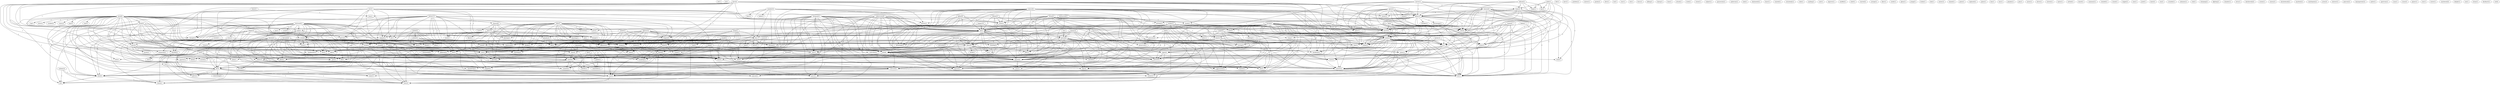 digraph G {
  att [ label="att(1)" ];
  cb [ label="cb(1)" ];
  home [ label="home(2)" ];
  lose [ label="lose(1)" ];
  finished [ label="finished(1)" ];
  face [ label="face(2)" ];
  shot [ label="shot(4)" ];
  felt [ label="felt(1)" ];
  kerr [ label="kerr(2)" ];
  problem [ label="problem(1)" ];
  puck [ label="puck(9)" ];
  found [ label="found(3)" ];
  pass [ label="pass(4)" ];
  stick [ label="stick(6)" ];
  left [ label="left(1)" ];
  top [ label="top(1)" ];
  drive [ label="drive(1)" ];
  circle [ label="circle(5)" ];
  trickled [ label="trickled(1)" ];
  point [ label="point(3)" ];
  starts [ label="starts(1)" ];
  lean [ label="lean(1)" ];
  face [ label="face(1)" ];
  gloved [ label="gloved(1)" ];
  backhander [ label="backhander(1)" ];
  one [ label="one(1)" ];
  slot [ label="slot(3)" ];
  way [ label="way(1)" ];
  side [ label="side(3)" ];
  think [ label="think(1)" ];
  turned [ label="turned(1)" ];
  offensive [ label="offensive(1)" ];
  thought [ label="thought(2)" ];
  quarter [ label="quarter(1)" ];
  lead [ label="lead(5)" ];
  hit [ label="hit(2)" ];
  sent [ label="sent(1)" ];
  net [ label="net(5)" ];
  push [ label="push(1)" ];
  head [ label="head(2)" ];
  hit [ label="hit(3)" ];
  air [ label="air(1)" ];
  lifted [ label="lifted(1)" ];
  luck [ label="luck(1)" ];
  popped [ label="popped(1)" ];
  blasted [ label="blasted(1)" ];
  left [ label="left(1)" ];
  mister [ label="mister(1)" ];
  power [ label="power(11)" ];
  chance [ label="chance(8)" ];
  slash [ label="slash(1)" ];
  tripped [ label="tripped(2)" ];
  goal [ label="goal(8)" ];
  change [ label="change(1)" ];
  hooked [ label="hooked(1)" ];
  zone [ label="zone(3)" ];
  kill [ label="kill(1)" ];
  kill [ label="kill(3)" ];
  poulin [ label="poulin(2)" ];
  dive [ label="dive(1)" ];
  number [ label="number(3)" ];
  blow [ label="blow(1)" ];
  holds [ label="holds(1)" ];
  period [ label="period(8)" ];
  points [ label="points(2)" ];
  watched [ label="watched(1)" ];
  th [ label="th(1)" ];
  kicked [ label="kicked(2)" ];
  picked [ label="picked(2)" ];
  timed [ label="timed(1)" ];
  corner [ label="corner(1)" ];
  passed [ label="passed(1)" ];
  tie [ label="tie(3)" ];
  star [ label="star(1)" ];
  play [ label="play(14)" ];
  score [ label="score(1)" ];
  rsh [ label="rsh(1)" ];
  shift [ label="shift(1)" ];
  finish [ label="finish(1)" ];
  created [ label="created(1)" ];
  pelle [ label="pelle(1)" ];
  team [ label="team(5)" ];
  day [ label="day(2)" ];
  thigh [ label="thigh(1)" ];
  club [ label="club(4)" ];
  record [ label="record(5)" ];
  rookie [ label="rookie(2)" ];
  didn [ label="didn(1)" ];
  anything [ label="anything(2)" ];
  crowd [ label="crowd(2)" ];
  connected [ label="connected(1)" ];
  checked [ label="checked(1)" ];
  tried [ label="tried(4)" ];
  backhand [ label="backhand(1)" ];
  focus [ label="focus(1)" ];
  killing [ label="killing(1)" ];
  lineup [ label="lineup(1)" ];
  tone [ label="tone(1)" ];
  mouth [ label="mouth(1)" ];
  controlled [ label="controlled(1)" ];
  made [ label="made(6)" ];
  attack [ label="attack(1)" ];
  body [ label="body(1)" ];
  defense [ label="defense(5)" ];
  swept [ label="swept(1)" ];
  game [ label="game(9)" ];
  prevailed [ label="prevailed(1)" ];
  use [ label="use(1)" ];
  rebound [ label="rebound(4)" ];
  played [ label="played(4)" ];
  kept [ label="kept(4)" ];
  work [ label="work(1)" ];
  sweat [ label="sweat(1)" ];
  eastwood [ label="eastwood(2)" ];
  cross [ label="cross(1)" ];
  ran [ label="ran(1)" ];
  give [ label="give(2)" ];
  couple [ label="couple(1)" ];
  took [ label="took(3)" ];
  set [ label="set(3)" ];
  dislike [ label="dislike(1)" ];
  standing [ label="standing(1)" ];
  expressed [ label="expressed(1)" ];
  shoved [ label="shoved(1)" ];
  check [ label="check(1)" ];
  al [ label="al(1)" ];
  subject [ label="subject(1)" ];
  possession [ label="possession(1)" ];
  stoned [ label="stoned(2)" ];
  fell [ label="fell(1)" ];
  spun [ label="spun(1)" ];
  contact [ label="contact(2)" ];
  deflected [ label="deflected(1)" ];
  goalie [ label="goalie(2)" ];
  stopped [ label="stopped(1)" ];
  anderson [ label="anderson(1)" ];
  moves [ label="moves(1)" ];
  season [ label="season(4)" ];
  total [ label="total(1)" ];
  time [ label="time(3)" ];
  scoring [ label="scoring(2)" ];
  night [ label="night(6)" ];
  flew [ label="flew(1)" ];
  wing [ label="wing(1)" ];
  brawl [ label="brawl(1)" ];
  start [ label="start(1)" ];
  look [ label="look(1)" ];
  rd [ label="rd(2)" ];
  dominated [ label="dominated(1)" ];
  faust [ label="faust(1)" ];
  wanted [ label="wanted(1)" ];
  everybody [ label="everybody(1)" ];
  rode [ label="rode(1)" ];
  mailing [ label="mailing(1)" ];
  unit [ label="unit(1)" ];
  improve [ label="improve(1)" ];
  eklund [ label="eklund(2)" ];
  snuffed [ label="snuffed(1)" ];
  career [ label="career(1)" ];
  clark [ label="clark(2)" ];
  owner [ label="owner(1)" ];
  jr [ label="jr(1)" ];
  clark [ label="clark(3)" ];
  list [ label="list(1)" ];
  draft [ label="draft(1)" ];
  started [ label="started(2)" ];
  showed [ label="showed(2)" ];
  shutout [ label="shutout(5)" ];
  route [ label="route(1)" ];
  dave [ label="dave(4)" ];
  replay [ label="replay(2)" ];
  minute [ label="minute(1)" ];
  mark [ label="mark(5)" ];
  avenge [ label="avenge(1)" ];
  mike [ label="mike(1)" ];
  warranted [ label="warranted(1)" ];
  boarding [ label="boarding(1)" ];
  call [ label="call(1)" ];
  beat [ label="beat(1)" ];
  amour [ label="amour(6)" ];
  gave [ label="gave(3)" ];
  catch [ label="catch(1)" ];
  flyer [ label="flyer(1)" ];
  went [ label="went(3)" ];
  credit [ label="credit(1)" ];
  mcgill [ label="mcgill(1)" ];
  road [ label="road(1)" ];
  conduct [ label="conduct(1)" ];
  flared [ label="flared(2)" ];
  roughing [ label="roughing(1)" ];
  clear [ label="clear(1)" ];
  glenn [ label="glenn(1)" ];
  propp [ label="propp(2)" ];
  ranked [ label="ranked(1)" ];
  penalty [ label="penalty(3)" ];
  broke [ label="broke(1)" ];
  bob [ label="bob(1)" ];
  doug [ label="doug(2)" ];
  center [ label="center(2)" ];
  leaned [ label="leaned(1)" ];
  jamie [ label="jamie(1)" ];
  kneeing [ label="kneeing(1)" ];
  eric [ label="eric(2)" ];
  replaced [ label="replaced(1)" ];
  end [ label="end(3)" ];
  faceoff [ label="faceoff(1)" ];
  ice [ label="ice(3)" ];
  glove [ label="glove(1)" ];
  rest [ label="rest(1)" ];
  tommy [ label="tommy(3)" ];
  decided [ label="decided(1)" ];
  place [ label="place(1)" ];
  maple [ label="maple(3)" ];
  nothing [ label="nothing(1)" ];
  peter [ label="peter(1)" ];
  notes [ label="notes(1)" ];
  approached [ label="approached(1)" ];
  handed [ label="handed(1)" ];
  line [ label="line(2)" ];
  box [ label="box(1)" ];
  garry [ label="garry(2)" ];
  ended [ label="ended(1)" ];
  pressure [ label="pressure(3)" ];
  leaf [ label="leaf(2)" ];
  sunday [ label="sunday(1)" ];
  loss [ label="loss(1)" ];
  perplex [ label="perplex(1)" ];
  pim [ label="pim(1)" ];
  bowen [ label="bowen(5)" ];
  came [ label="came(1)" ];
  thundering [ label="thundering(1)" ];
  breaker [ label="breaker(1)" ];
  percentage [ label="percentage(1)" ];
  need [ label="need(1)" ];
  sloooowball [ label="sloooowball(1)" ];
  break [ label="break(1)" ];
  year [ label="year(2)" ];
  assist [ label="assist(1)" ];
  gilmour [ label="gilmour(5)" ];
  nobody [ label="nobody(1)" ];
  drove [ label="drove(1)" ];
  bill [ label="bill(4)" ];
  plays [ label="plays(1)" ];
  stretch [ label="stretch(1)" ];
  soderstrom [ label="soderstrom(8)" ];
  preserved [ label="preserved(1)" ];
  advantage [ label="advantage(2)" ];
  taylor [ label="taylor(1)" ];
  settled [ label="settled(1)" ];
  board [ label="board(1)" ];
  summary [ label="summary(1)" ];
  mcgill [ label="mcgill(5)" ];
  wendell [ label="wendell(1)" ];
  eastwood [ label="eastwood(1)" ];
  recchi [ label="recchi(4)" ];
  hawgood [ label="hawgood(5)" ];
  andreychuk [ label="andreychuk(1)" ];
  clarke [ label="clarke(4)" ];
  round [ label="round(1)" ];
  mike [ label="mike(2)" ];
  pick [ label="pick(1)" ];
  entry [ label="entry(1)" ];
  reggie [ label="reggie(2)" ];
  com [ label="com(1)" ];
  josef [ label="josef(1)" ];
  foligno [ label="foligno(2)" ];
  hawgood [ label="hawgood(1)" ];
  leach [ label="leach(2)" ];
  ron [ label="ron(2)" ];
  crumble [ label="crumble(1)" ];
  greg [ label="greg(1)" ];
  recchi [ label="recchi(4)" ];
  brind [ label="brind(1)" ];
  selannes [ label="selannes(1)" ];
  beranek [ label="beranek(4)" ];
  rick [ label="rick(2)" ];
  winnipeg [ label="winnipeg(2)" ];
  jason [ label="jason(3)" ];
  nhl [ label="nhl(2)" ];
  remember [ label="remember(1)" ];
  fedyk [ label="fedyk(1)" ];
  everything [ label="everything(2)" ];
  galley [ label="galley(6)" ];
  macoun [ label="macoun(4)" ];
  fighting [ label="fighting(1)" ];
  dineen [ label="dineen(1)" ];
  bobby [ label="bobby(4)" ];
  islander [ label="islander(1)" ];
  terry [ label="terry(1)" ];
  berehowski [ label="berehowski(3)" ];
  carkner [ label="carkner(3)" ];
  cronin [ label="cronin(1)" ];
  conroy [ label="conroy(1)" ];
  krushelnyski [ label="krushelnyski(1)" ];
  macliesh [ label="macliesh(2)" ];
  barber [ label="barber(3)" ];
  washington [ label="washington(1)" ];
  acton [ label="acton(3)" ];
  interest [ label="interest(1)" ];
  pearson [ label="pearson(2)" ];
  baumgartner [ label="baumgartner(2)" ];
  brind [ label="brind(4)" ];
  andre [ label="andre(1)" ];
  puppa [ label="puppa(10)" ];
  spectrum [ label="spectrum(1)" ];
  ryan [ label="ryan(1)" ];
  rouse [ label="rouse(2)" ];
  player [ label="player(1)" ];
  city [ label="city(1)" ];
  roster [ label="roster(1)" ];
  smothered [ label="smothered(3)" ];
  delight [ label="delight(1)" ];
  see [ label="see(1)" ];
  conroy [ label="conroy(2)" ];
  brian [ label="brian(2)" ];
  flockhart [ label="flockhart(2)" ];
  rod [ label="rod(4)" ];
  home -> lose [ label="1" ];
  home -> finished [ label="1" ];
  face -> shot [ label="1" ];
  puck -> found [ label="1" ];
  puck -> pass [ label="1" ];
  puck -> stick [ label="2" ];
  puck -> left [ label="1" ];
  puck -> top [ label="1" ];
  puck -> drive [ label="1" ];
  puck -> circle [ label="2" ];
  puck -> trickled [ label="1" ];
  puck -> point [ label="2" ];
  puck -> starts [ label="1" ];
  puck -> lean [ label="1" ];
  puck -> face [ label="1" ];
  puck -> gloved [ label="1" ];
  puck -> backhander [ label="1" ];
  puck -> one [ label="1" ];
  puck -> slot [ label="2" ];
  puck -> way [ label="1" ];
  puck -> side [ label="2" ];
  puck -> think [ label="1" ];
  puck -> turned [ label="1" ];
  puck -> shot [ label="1" ];
  puck -> offensive [ label="1" ];
  puck -> thought [ label="1" ];
  puck -> quarter [ label="1" ];
  puck -> lead [ label="1" ];
  puck -> hit [ label="1" ];
  puck -> sent [ label="1" ];
  puck -> net [ label="3" ];
  puck -> push [ label="1" ];
  puck -> head [ label="1" ];
  puck -> hit [ label="1" ];
  puck -> air [ label="1" ];
  puck -> lifted [ label="1" ];
  puck -> luck [ label="1" ];
  puck -> popped [ label="1" ];
  puck -> blasted [ label="1" ];
  puck -> left [ label="1" ];
  power -> chance [ label="1" ];
  power -> stick [ label="1" ];
  power -> slash [ label="1" ];
  power -> gloved [ label="1" ];
  power -> tripped [ label="1" ];
  power -> goal [ label="1" ];
  power -> change [ label="1" ];
  power -> offensive [ label="1" ];
  power -> hooked [ label="1" ];
  power -> thought [ label="1" ];
  power -> zone [ label="1" ];
  power -> hit [ label="1" ];
  power -> kill [ label="1" ];
  power -> head [ label="1" ];
  power -> hit [ label="1" ];
  power -> air [ label="1" ];
  power -> popped [ label="1" ];
  power -> kill [ label="1" ];
  number -> left [ label="1" ];
  number -> blow [ label="1" ];
  number -> holds [ label="1" ];
  number -> lose [ label="1" ];
  number -> period [ label="1" ];
  number -> points [ label="2" ];
  number -> watched [ label="1" ];
  number -> th [ label="1" ];
  number -> finished [ label="1" ];
  number -> lead [ label="1" ];
  number -> left [ label="1" ];
  kicked -> picked [ label="1" ];
  kicked -> timed [ label="1" ];
  kicked -> circle [ label="1" ];
  kicked -> one [ label="1" ];
  kicked -> slot [ label="1" ];
  kicked -> corner [ label="1" ];
  kicked -> passed [ label="1" ];
  chance -> play [ label="3" ];
  chance -> score [ label="1" ];
  chance -> tripped [ label="1" ];
  chance -> offensive [ label="1" ];
  chance -> hooked [ label="1" ];
  chance -> zone [ label="1" ];
  play -> stick [ label="1" ];
  play -> slash [ label="1" ];
  play -> gloved [ label="1" ];
  play -> tripped [ label="1" ];
  play -> goal [ label="3" ];
  play -> change [ label="1" ];
  play -> offensive [ label="1" ];
  play -> shift [ label="1" ];
  play -> hooked [ label="1" ];
  play -> thought [ label="1" ];
  play -> zone [ label="1" ];
  play -> hit [ label="1" ];
  play -> kill [ label="1" ];
  play -> finish [ label="1" ];
  play -> head [ label="1" ];
  play -> hit [ label="1" ];
  play -> air [ label="1" ];
  play -> popped [ label="1" ];
  play -> created [ label="1" ];
  play -> kill [ label="1" ];
  pelle -> team [ label="1" ];
  pelle -> points [ label="1" ];
  pelle -> day [ label="1" ];
  pelle -> thigh [ label="1" ];
  pelle -> club [ label="1" ];
  pelle -> record [ label="1" ];
  pelle -> rookie [ label="1" ];
  picked -> timed [ label="1" ];
  picked -> circle [ label="1" ];
  picked -> one [ label="1" ];
  picked -> didn [ label="1" ];
  picked -> kill [ label="1" ];
  picked -> anything [ label="1" ];
  picked -> passed [ label="1" ];
  picked -> kill [ label="1" ];
  crowd -> pass [ label="1" ];
  crowd -> connected [ label="1" ];
  crowd -> checked [ label="1" ];
  crowd -> tried [ label="1" ];
  crowd -> backhand [ label="1" ];
  found -> pass [ label="1" ];
  found -> left [ label="1" ];
  found -> mouth [ label="1" ];
  found -> circle [ label="1" ];
  found -> controlled [ label="1" ];
  found -> side [ label="1" ];
  found -> goal [ label="1" ];
  found -> made [ label="1" ];
  found -> net [ label="1" ];
  found -> blasted [ label="1" ];
  found -> left [ label="1" ];
  pass -> mouth [ label="1" ];
  pass -> connected [ label="1" ];
  pass -> checked [ label="1" ];
  pass -> slot [ label="1" ];
  pass -> goal [ label="2" ];
  pass -> shot [ label="1" ];
  pass -> body [ label="1" ];
  pass -> made [ label="2" ];
  defense -> swept [ label="1" ];
  defense -> game [ label="2" ];
  defense -> prevailed [ label="1" ];
  defense -> use [ label="2" ];
  defense -> rebound [ label="1" ];
  defense -> played [ label="2" ];
  defense -> kept [ label="1" ];
  eastwood -> stick [ label="1" ];
  eastwood -> cross [ label="1" ];
  eastwood -> ran [ label="1" ];
  eastwood -> give [ label="1" ];
  eastwood -> couple [ label="1" ];
  eastwood -> took [ label="1" ];
  eastwood -> face [ label="1" ];
  eastwood -> game [ label="1" ];
  eastwood -> set [ label="1" ];
  eastwood -> dislike [ label="1" ];
  eastwood -> zone [ label="1" ];
  eastwood -> standing [ label="1" ];
  eastwood -> expressed [ label="1" ];
  eastwood -> shoved [ label="1" ];
  eastwood -> head [ label="1" ];
  eastwood -> check [ label="1" ];
  eastwood -> al [ label="1" ];
  stick -> circle [ label="1" ];
  stick -> stoned [ label="1" ];
  stick -> face [ label="1" ];
  stick -> backhander [ label="1" ];
  stick -> slot [ label="1" ];
  stick -> fell [ label="1" ];
  stick -> spun [ label="1" ];
  stick -> side [ label="1" ];
  stick -> contact [ label="1" ];
  stick -> lead [ label="1" ];
  stick -> deflected [ label="1" ];
  stick -> net [ label="1" ];
  stick -> push [ label="1" ];
  stick -> head [ label="1" ];
  stick -> goalie [ label="1" ];
  stick -> stopped [ label="1" ];
  stick -> lifted [ label="1" ];
  moves -> season [ label="1" ];
  moves -> points [ label="1" ];
  moves -> game [ label="1" ];
  moves -> one [ label="1" ];
  moves -> total [ label="1" ];
  moves -> time [ label="1" ];
  moves -> th [ label="1" ];
  moves -> scoring [ label="1" ];
  moves -> rookie [ label="1" ];
  left -> circle [ label="3" ];
  left -> controlled [ label="1" ];
  left -> period [ label="1" ];
  left -> game [ label="2" ];
  left -> night [ label="1" ];
  left -> flew [ label="1" ];
  left -> side [ label="1" ];
  left -> goal [ label="1" ];
  left -> wing [ label="1" ];
  left -> shot [ label="1" ];
  left -> offensive [ label="1" ];
  left -> use [ label="1" ];
  left -> net [ label="1" ];
  left -> played [ label="2" ];
  left -> blasted [ label="1" ];
  cross -> brawl [ label="1" ];
  cross -> checked [ label="1" ];
  cross -> game [ label="1" ];
  cross -> start [ label="1" ];
  cross -> check [ label="1" ];
  rd -> period [ label="1" ];
  eklund -> team [ label="1" ];
  eklund -> points [ label="1" ];
  eklund -> day [ label="1" ];
  eklund -> thigh [ label="1" ];
  eklund -> club [ label="1" ];
  eklund -> record [ label="1" ];
  eklund -> rookie [ label="1" ];
  season -> career [ label="1" ];
  season -> points [ label="1" ];
  season -> clark [ label="1" ];
  season -> one [ label="2" ];
  season -> total [ label="2" ];
  season -> owner [ label="1" ];
  season -> club [ label="1" ];
  season -> jr [ label="1" ];
  season -> clark [ label="1" ];
  season -> contact [ label="1" ];
  season -> record [ label="1" ];
  season -> list [ label="1" ];
  showed -> fell [ label="1" ];
  showed -> spun [ label="1" ];
  showed -> shutout [ label="1" ];
  showed -> contact [ label="1" ];
  showed -> route [ label="1" ];
  showed -> stopped [ label="1" ];
  dave -> team [ label="2" ];
  dave -> circle [ label="1" ];
  dave -> took [ label="1" ];
  dave -> points [ label="2" ];
  dave -> tripped [ label="1" ];
  dave -> set [ label="1" ];
  dave -> fell [ label="1" ];
  dave -> spun [ label="1" ];
  dave -> replay [ label="1" ];
  dave -> shot [ label="1" ];
  dave -> offensive [ label="1" ];
  dave -> club [ label="2" ];
  dave -> contact [ label="1" ];
  dave -> zone [ label="1" ];
  dave -> minute [ label="1" ];
  dave -> mark [ label="1" ];
  dave -> stopped [ label="1" ];
  dave -> record [ label="2" ];
  dave -> left [ label="1" ];
  dave -> rookie [ label="2" ];
  mike -> give [ label="1" ];
  mike -> took [ label="1" ];
  mike -> face [ label="1" ];
  mike -> set [ label="1" ];
  mike -> change [ label="1" ];
  mike -> warranted [ label="1" ];
  mike -> dislike [ label="1" ];
  mike -> zone [ label="1" ];
  mike -> kill [ label="1" ];
  mike -> expressed [ label="1" ];
  mike -> shoved [ label="1" ];
  mike -> anything [ label="1" ];
  mike -> boarding [ label="1" ];
  mike -> kill [ label="1" ];
  mike -> call [ label="1" ];
  team -> points [ label="1" ];
  team -> night [ label="2" ];
  team -> beat [ label="2" ];
  team -> club [ label="1" ];
  team -> shutout [ label="2" ];
  team -> route [ label="2" ];
  team -> scoring [ label="1" ];
  team -> record [ label="1" ];
  team -> rookie [ label="1" ];
  amour -> circle [ label="2" ];
  amour -> give [ label="1" ];
  amour -> controlled [ label="1" ];
  amour -> point [ label="1" ];
  amour -> career [ label="1" ];
  amour -> points [ label="1" ];
  amour -> clark [ label="1" ];
  amour -> tripped [ label="2" ];
  amour -> side [ label="1" ];
  amour -> owner [ label="1" ];
  amour -> goal [ label="1" ];
  amour -> shot [ label="1" ];
  amour -> offensive [ label="2" ];
  amour -> club [ label="1" ];
  amour -> jr [ label="1" ];
  amour -> clark [ label="1" ];
  amour -> contact [ label="1" ];
  amour -> zone [ label="1" ];
  amour -> sent [ label="1" ];
  amour -> net [ label="2" ];
  amour -> gave [ label="1" ];
  amour -> catch [ label="1" ];
  amour -> record [ label="1" ];
  amour -> played [ label="1" ];
  amour -> blasted [ label="1" ];
  amour -> left [ label="2" ];
  amour -> list [ label="1" ];
  circle -> controlled [ label="1" ];
  circle -> backhander [ label="1" ];
  circle -> one [ label="1" ];
  circle -> side [ label="1" ];
  circle -> shot [ label="1" ];
  circle -> lead [ label="1" ];
  circle -> net [ label="1" ];
  circle -> lifted [ label="1" ];
  circle -> blasted [ label="1" ];
  stoned -> swept [ label="1" ];
  stoned -> one [ label="1" ];
  stoned -> rebound [ label="1" ];
  stoned -> went [ label="1" ];
  mcgill -> point [ label="1" ];
  mcgill -> face [ label="3" ];
  mcgill -> tried [ label="1" ];
  mcgill -> set [ label="3" ];
  mcgill -> goal [ label="1" ];
  mcgill -> road [ label="1" ];
  mcgill -> dislike [ label="3" ];
  mcgill -> zone [ label="3" ];
  mcgill -> conduct [ label="1" ];
  mcgill -> kill [ label="1" ];
  mcgill -> flared [ label="1" ];
  mcgill -> roughing [ label="1" ];
  mcgill -> expressed [ label="3" ];
  mcgill -> clear [ label="1" ];
  mcgill -> shoved [ label="3" ];
  mcgill -> went [ label="1" ];
  mcgill -> kill [ label="1" ];
  ranked -> penalty [ label="1" ];
  ranked -> game [ label="1" ];
  ranked -> set [ label="1" ];
  ranked -> hooked [ label="1" ];
  ranked -> kill [ label="1" ];
  ranked -> kill [ label="1" ];
  point -> slot [ label="1" ];
  point -> sent [ label="1" ];
  point -> net [ label="1" ];
  doug -> th [ label="1" ];
  doug -> hooked [ label="1" ];
  doug -> road [ label="1" ];
  doug -> conduct [ label="1" ];
  doug -> kill [ label="1" ];
  doug -> flared [ label="1" ];
  doug -> roughing [ label="1" ];
  doug -> gave [ label="1" ];
  doug -> kill [ label="1" ];
  checked -> start [ label="1" ];
  took -> penalty [ label="1" ];
  took -> set [ label="1" ];
  took -> fell [ label="1" ];
  took -> spun [ label="1" ];
  took -> replay [ label="1" ];
  took -> contact [ label="1" ];
  took -> kneeing [ label="1" ];
  took -> stopped [ label="1" ];
  face -> shot [ label="1" ];
  eric -> gloved [ label="1" ];
  eric -> points [ label="4" ];
  eric -> one [ label="2" ];
  eric -> time [ label="1" ];
  eric -> th [ label="1" ];
  eric -> club [ label="3" ];
  eric -> thought [ label="1" ];
  eric -> hit [ label="1" ];
  eric -> rebound [ label="2" ];
  eric -> corner [ label="2" ];
  eric -> head [ label="1" ];
  eric -> hit [ label="1" ];
  eric -> scoring [ label="1" ];
  eric -> record [ label="3" ];
  eric -> air [ label="1" ];
  eric -> passed [ label="2" ];
  eric -> popped [ label="1" ];
  eric -> rookie [ label="4" ];
  end -> replay [ label="2" ];
  end -> faceoff [ label="2" ];
  end -> hit [ label="2" ];
  end -> hit [ label="2" ];
  end -> ice [ label="2" ];
  end -> went [ label="2" ];
  end -> glove [ label="2" ];
  penalty -> game [ label="2" ];
  penalty -> set [ label="1" ];
  penalty -> kill [ label="1" ];
  penalty -> rest [ label="1" ];
  penalty -> kill [ label="1" ];
  tommy -> period [ label="2" ];
  tommy -> goal [ label="2" ];
  tommy -> shot [ label="1" ];
  tommy -> shutout [ label="2" ];
  tommy -> decided [ label="1" ];
  tommy -> lead [ label="1" ];
  tommy -> kept [ label="1" ];
  maple -> nothing [ label="1" ];
  maple -> clark [ label="1" ];
  maple -> night [ label="1" ];
  maple -> peter [ label="1" ];
  maple -> beat [ label="1" ];
  maple -> th [ label="1" ];
  maple -> jr [ label="1" ];
  maple -> shutout [ label="1" ];
  maple -> hooked [ label="1" ];
  maple -> clark [ label="1" ];
  maple -> rebound [ label="1" ];
  maple -> gave [ label="1" ];
  maple -> route [ label="1" ];
  maple -> notes [ label="1" ];
  period -> game [ label="1" ];
  period -> night [ label="1" ];
  period -> flew [ label="1" ];
  period -> goal [ label="1" ];
  period -> shutout [ label="1" ];
  period -> finished [ label="1" ];
  period -> decided [ label="1" ];
  period -> zone [ label="1" ];
  period -> approached [ label="1" ];
  period -> lead [ label="1" ];
  period -> handed [ label="1" ];
  period -> line [ label="1" ];
  period -> played [ label="1" ];
  period -> kept [ label="1" ];
  garry -> career [ label="1" ];
  garry -> points [ label="1" ];
  garry -> clark [ label="1" ];
  garry -> ended [ label="1" ];
  garry -> owner [ label="1" ];
  garry -> th [ label="1" ];
  garry -> club [ label="1" ];
  garry -> jr [ label="1" ];
  garry -> hooked [ label="1" ];
  garry -> clark [ label="1" ];
  garry -> contact [ label="1" ];
  garry -> pressure [ label="1" ];
  garry -> gave [ label="1" ];
  garry -> record [ label="1" ];
  garry -> list [ label="1" ];
  leaf -> time [ label="1" ];
  leaf -> zone [ label="1" ];
  leaf -> approached [ label="1" ];
  leaf -> lead [ label="1" ];
  leaf -> pressure [ label="1" ];
  leaf -> handed [ label="1" ];
  leaf -> line [ label="1" ];
  leaf -> kept [ label="1" ];
  sunday -> clark [ label="1" ];
  sunday -> game [ label="1" ];
  sunday -> flew [ label="1" ];
  sunday -> peter [ label="1" ];
  sunday -> beat [ label="1" ];
  sunday -> goal [ label="1" ];
  sunday -> jr [ label="1" ];
  sunday -> shutout [ label="1" ];
  sunday -> clark [ label="1" ];
  sunday -> route [ label="1" ];
  sunday -> notes [ label="1" ];
  sunday -> played [ label="1" ];
  sunday -> left [ label="1" ];
  bowen -> game [ label="1" ];
  bowen -> goal [ label="2" ];
  bowen -> shift [ label="1" ];
  bowen -> made [ label="2" ];
  bowen -> hit [ label="1" ];
  bowen -> roughing [ label="1" ];
  bowen -> came [ label="1" ];
  bowen -> thundering [ label="1" ];
  bowen -> hit [ label="1" ];
  bowen -> created [ label="1" ];
  points -> clark [ label="2" ];
  points -> watched [ label="1" ];
  points -> owner [ label="2" ];
  points -> club [ label="3" ];
  points -> jr [ label="2" ];
  points -> finished [ label="1" ];
  points -> clark [ label="2" ];
  points -> contact [ label="2" ];
  points -> lead [ label="1" ];
  points -> breaker [ label="1" ];
  points -> catch [ label="1" ];
  points -> percentage [ label="2" ];
  points -> left [ label="1" ];
  points -> list [ label="2" ];
  points -> need [ label="1" ];
  points -> rookie [ label="3" ];
  tried -> sloooowball [ label="1" ];
  tried -> backhand [ label="1" ];
  tried -> clear [ label="1" ];
  tried -> went [ label="1" ];
  clark -> game [ label="1" ];
  clark -> night [ label="1" ];
  clark -> beat [ label="1" ];
  clark -> owner [ label="1" ];
  clark -> jr [ label="2" ];
  clark -> shutout [ label="1" ];
  clark -> contact [ label="1" ];
  clark -> backhand [ label="2" ];
  clark -> standing [ label="1" ];
  clark -> head [ label="1" ];
  clark -> route [ label="1" ];
  clark -> notes [ label="1" ];
  clark -> check [ label="1" ];
  clark -> list [ label="1" ];
  clark -> al [ label="1" ];
  game -> break [ label="1" ];
  game -> night [ label="3" ];
  game -> set [ label="1" ];
  game -> flew [ label="2" ];
  game -> goal [ label="2" ];
  game -> use [ label="1" ];
  game -> played [ label="3" ];
  game -> year [ label="1" ];
  gilmour -> tripped [ label="1" ];
  gilmour -> side [ label="1" ];
  gilmour -> th [ label="1" ];
  gilmour -> hooked [ label="1" ];
  gilmour -> road [ label="1" ];
  gilmour -> kneeing [ label="1" ];
  gilmour -> conduct [ label="1" ];
  gilmour -> made [ label="1" ];
  gilmour -> kill [ label="1" ];
  gilmour -> flared [ label="1" ];
  gilmour -> roughing [ label="1" ];
  gilmour -> net [ label="1" ];
  gilmour -> gave [ label="1" ];
  gilmour -> nobody [ label="1" ];
  gilmour -> kill [ label="1" ];
  tripped -> offensive [ label="1" ];
  tripped -> zone [ label="1" ];
  bill -> owner [ label="2" ];
  bill -> wing [ label="1" ];
  bill -> club [ label="3" ];
  bill -> jr [ label="2" ];
  bill -> use [ label="1" ];
  bill -> clark [ label="2" ];
  bill -> contact [ label="2" ];
  bill -> record [ label="3" ];
  bill -> played [ label="1" ];
  bill -> plays [ label="1" ];
  bill -> left [ label="1" ];
  bill -> list [ label="2" ];
  bill -> rookie [ label="1" ];
  soderstrom -> one [ label="2" ];
  soderstrom -> side [ label="1" ];
  soderstrom -> goal [ label="1" ];
  soderstrom -> shot [ label="2" ];
  soderstrom -> shutout [ label="2" ];
  soderstrom -> minute [ label="1" ];
  soderstrom -> mark [ label="1" ];
  soderstrom -> pressure [ label="1" ];
  soderstrom -> made [ label="1" ];
  soderstrom -> rebound [ label="2" ];
  soderstrom -> net [ label="3" ];
  soderstrom -> preserved [ label="1" ];
  soderstrom -> kept [ label="2" ];
  soderstrom -> went [ label="2" ];
  soderstrom -> left [ label="1" ];
  soderstrom -> advantage [ label="2" ];
  soderstrom -> nobody [ label="1" ];
  one -> total [ label="1" ];
  one -> rebound [ label="1" ];
  one -> net [ label="1" ];
  one -> went [ label="1" ];
  night -> shutout [ label="2" ];
  night -> route [ label="2" ];
  night -> year [ label="1" ];
  set -> fell [ label="1" ];
  set -> spun [ label="1" ];
  set -> replay [ label="1" ];
  set -> contact [ label="1" ];
  set -> zone [ label="1" ];
  set -> shoved [ label="1" ];
  set -> stopped [ label="1" ];
  slot -> lead [ label="1" ];
  slot -> lifted [ label="1" ];
  mcgill -> goal [ label="1" ];
  mcgill -> road [ label="1" ];
  mcgill -> dislike [ label="3" ];
  mcgill -> zone [ label="3" ];
  mcgill -> conduct [ label="1" ];
  mcgill -> kill [ label="1" ];
  mcgill -> flared [ label="1" ];
  mcgill -> roughing [ label="1" ];
  mcgill -> expressed [ label="3" ];
  mcgill -> clear [ label="1" ];
  mcgill -> shoved [ label="3" ];
  mcgill -> went [ label="1" ];
  mcgill -> kill [ label="1" ];
  eastwood -> dislike [ label="1" ];
  eastwood -> zone [ label="1" ];
  eastwood -> standing [ label="1" ];
  eastwood -> expressed [ label="1" ];
  eastwood -> shoved [ label="1" ];
  eastwood -> head [ label="1" ];
  eastwood -> check [ label="1" ];
  eastwood -> al [ label="1" ];
  recchi -> time [ label="1" ];
  recchi -> owner [ label="3" ];
  recchi -> goal [ label="1" ];
  recchi -> club [ label="4" ];
  recchi -> jr [ label="3" ];
  recchi -> clark [ label="3" ];
  recchi -> contact [ label="3" ];
  recchi -> zone [ label="1" ];
  recchi -> approached [ label="1" ];
  recchi -> backhand [ label="3" ];
  recchi -> roughing [ label="1" ];
  recchi -> rebound [ label="1" ];
  recchi -> handed [ label="1" ];
  recchi -> corner [ label="1" ];
  recchi -> record [ label="4" ];
  recchi -> line [ label="1" ];
  recchi -> passed [ label="1" ];
  recchi -> list [ label="3" ];
  recchi -> rookie [ label="1" ];
  time -> goal [ label="1" ];
  time -> zone [ label="1" ];
  time -> approached [ label="1" ];
  time -> made [ label="1" ];
  time -> handed [ label="1" ];
  time -> scoring [ label="1" ];
  time -> line [ label="1" ];
  time -> advantage [ label="1" ];
  time -> rookie [ label="1" ];
  side -> think [ label="1" ];
  side -> turned [ label="1" ];
  side -> quarter [ label="1" ];
  side -> luck [ label="1" ];
  hawgood -> goal [ label="1" ];
  hawgood -> replay [ label="2" ];
  hawgood -> contact [ label="2" ];
  hawgood -> sent [ label="1" ];
  hawgood -> net [ label="1" ];
  hawgood -> gave [ label="1" ];
  hawgood -> catch [ label="2" ];
  hawgood -> stopped [ label="2" ];
  hawgood -> played [ label="2" ];
  hawgood -> blasted [ label="2" ];
  hawgood -> left [ label="2" ];
  andreychuk -> shot [ label="1" ];
  andreychuk -> offensive [ label="1" ];
  andreychuk -> zone [ label="1" ];
  andreychuk -> minute [ label="1" ];
  andreychuk -> mark [ label="1" ];
  andreychuk -> rebound [ label="2" ];
  andreychuk -> net [ label="2" ];
  andreychuk -> went [ label="2" ];
  andreychuk -> left [ label="1" ];
  andreychuk -> advantage [ label="2" ];
  clarke -> owner [ label="3" ];
  clarke -> club [ label="3" ];
  clarke -> jr [ label="3" ];
  clarke -> clark [ label="3" ];
  clarke -> contact [ label="3" ];
  clarke -> record [ label="3" ];
  clarke -> list [ label="3" ];
  mike -> change [ label="1" ];
  mike -> warranted [ label="1" ];
  mike -> dislike [ label="1" ];
  mike -> zone [ label="1" ];
  mike -> kill [ label="1" ];
  mike -> expressed [ label="1" ];
  mike -> shoved [ label="1" ];
  mike -> anything [ label="1" ];
  mike -> boarding [ label="1" ];
  mike -> kill [ label="1" ];
  mike -> call [ label="1" ];
  th -> goal [ label="1" ];
  th -> finished [ label="1" ];
  th -> hooked [ label="1" ];
  th -> lead [ label="1" ];
  th -> pick [ label="1" ];
  th -> scoring [ label="1" ];
  th -> entry [ label="1" ];
  th -> rookie [ label="1" ];
  goal -> shutout [ label="1" ];
  goal -> decided [ label="1" ];
  goal -> lead [ label="1" ];
  goal -> made [ label="2" ];
  goal -> played [ label="1" ];
  replay -> contact [ label="1" ];
  replay -> faceoff [ label="1" ];
  replay -> stopped [ label="1" ];
  replay -> went [ label="1" ];
  shot -> body [ label="1" ];
  shot -> made [ label="1" ];
  shot -> net [ label="1" ];
  shot -> left [ label="1" ];
  offensive -> zone [ label="1" ];
  offensive -> net [ label="1" ];
  club -> jr [ label="2" ];
  club -> clark [ label="2" ];
  club -> contact [ label="2" ];
  club -> list [ label="2" ];
  foligno -> thought [ label="1" ];
  foligno -> hit [ label="1" ];
  foligno -> kill [ label="1" ];
  foligno -> gave [ label="1" ];
  foligno -> anything [ label="1" ];
  foligno -> hit [ label="1" ];
  foligno -> ice [ label="1" ];
  foligno -> boarding [ label="1" ];
  foligno -> kill [ label="1" ];
  foligno -> call [ label="1" ];
  jr -> shutout [ label="1" ];
  jr -> contact [ label="1" ];
  jr -> route [ label="1" ];
  jr -> notes [ label="1" ];
  jr -> list [ label="1" ];
  shutout -> kept [ label="1" ];
  hawgood -> contact [ label="2" ];
  hawgood -> sent [ label="1" ];
  hawgood -> net [ label="1" ];
  hawgood -> gave [ label="1" ];
  hawgood -> catch [ label="2" ];
  hawgood -> stopped [ label="2" ];
  hawgood -> played [ label="2" ];
  hawgood -> blasted [ label="2" ];
  hawgood -> left [ label="2" ];
  thought -> head [ label="1" ];
  greg -> contact [ label="1" ];
  greg -> sent [ label="1" ];
  greg -> net [ label="1" ];
  greg -> gave [ label="1" ];
  greg -> stopped [ label="1" ];
  recchi -> clark [ label="3" ];
  recchi -> contact [ label="3" ];
  recchi -> zone [ label="1" ];
  recchi -> approached [ label="1" ];
  recchi -> backhand [ label="3" ];
  recchi -> roughing [ label="1" ];
  recchi -> rebound [ label="1" ];
  recchi -> handed [ label="1" ];
  recchi -> corner [ label="1" ];
  recchi -> record [ label="4" ];
  recchi -> line [ label="1" ];
  recchi -> passed [ label="1" ];
  recchi -> list [ label="3" ];
  recchi -> rookie [ label="1" ];
  brind -> clark [ label="1" ];
  brind -> contact [ label="1" ];
  brind -> zone [ label="1" ];
  brind -> sent [ label="1" ];
  brind -> net [ label="2" ];
  brind -> gave [ label="1" ];
  brind -> catch [ label="1" ];
  brind -> record [ label="1" ];
  brind -> played [ label="1" ];
  brind -> blasted [ label="1" ];
  brind -> left [ label="2" ];
  brind -> list [ label="1" ];
  clark -> contact [ label="1" ];
  clark -> backhand [ label="2" ];
  clark -> standing [ label="1" ];
  clark -> head [ label="1" ];
  clark -> route [ label="1" ];
  clark -> notes [ label="1" ];
  clark -> check [ label="1" ];
  clark -> list [ label="1" ];
  clark -> al [ label="1" ];
  beranek -> zone [ label="1" ];
  beranek -> lead [ label="1" ];
  beranek -> made [ label="1" ];
  beranek -> expressed [ label="1" ];
  beranek -> rebound [ label="1" ];
  beranek -> shoved [ label="1" ];
  beranek -> push [ label="1" ];
  beranek -> lifted [ label="1" ];
  contact -> list [ label="1" ];
  zone -> approached [ label="1" ];
  zone -> handed [ label="1" ];
  zone -> line [ label="1" ];
  mark -> record [ label="4" ];
  mark -> left [ label="1" ];
  mark -> list [ label="3" ];
  mark -> rookie [ label="1" ];
  jason -> made [ label="1" ];
  jason -> pick [ label="1" ];
  jason -> created [ label="1" ];
  jason -> entry [ label="1" ];
  pressure -> preserved [ label="1" ];
  nhl -> made [ label="1" ];
  nhl -> goalie [ label="1" ];
  nhl -> remember [ label="1" ];
  nhl -> played [ label="1" ];
  nhl -> created [ label="1" ];
  made -> hit [ label="1" ];
  made -> came [ label="1" ];
  made -> rebound [ label="1" ];
  made -> net [ label="1" ];
  made -> thundering [ label="1" ];
  made -> hit [ label="1" ];
  made -> created [ label="1" ];
  made -> nobody [ label="1" ];
  fedyk -> record [ label="1" ];
  fedyk -> list [ label="1" ];
  hit -> came [ label="1" ];
  hit -> gave [ label="1" ];
  hit -> head [ label="1" ];
  hit -> everything [ label="1" ];
  hit -> went [ label="1" ];
  hit -> glove [ label="1" ];
  galley -> gave [ label="1" ];
  galley -> catch [ label="1" ];
  galley -> record [ label="1" ];
  galley -> played [ label="1" ];
  galley -> blasted [ label="1" ];
  galley -> left [ label="1" ];
  galley -> advantage [ label="1" ];
  galley -> list [ label="1" ];
  kill -> flared [ label="1" ];
  kill -> roughing [ label="1" ];
  kill -> anything [ label="1" ];
  macoun -> deflected [ label="1" ];
  macoun -> clear [ label="1" ];
  macoun -> goalie [ label="1" ];
  macoun -> went [ label="1" ];
  flared -> roughing [ label="1" ];
  dineen -> push [ label="1" ];
  dineen -> catch [ label="1" ];
  dineen -> lifted [ label="1" ];
  dineen -> played [ label="2" ];
  dineen -> blasted [ label="1" ];
  dineen -> plays [ label="1" ];
  dineen -> left [ label="2" ];
  rebound -> net [ label="1" ];
  rebound -> corner [ label="1" ];
  rebound -> passed [ label="1" ];
  rebound -> went [ label="1" ];
  bobby -> record [ label="3" ];
  bobby -> played [ label="1" ];
  bobby -> plays [ label="1" ];
  bobby -> left [ label="1" ];
  bobby -> list [ label="3" ];
  net -> went [ label="1" ];
  carkner -> head [ label="1" ];
  carkner -> check [ label="1" ];
  carkner -> al [ label="1" ];
  head -> check [ label="1" ];
  head -> al [ label="1" ];
  catch -> blasted [ label="1" ];
  catch -> left [ label="1" ];
  catch -> need [ label="1" ];
  hit -> went [ label="1" ];
  hit -> glove [ label="1" ];
  goalie -> remember [ label="1" ];
  ice -> went [ label="1" ];
  ice -> glove [ label="1" ];
  barber -> list [ label="2" ];
  barber -> rookie [ label="1" ];
  record -> list [ label="2" ];
  record -> rookie [ label="3" ];
  brind -> played [ label="1" ];
  brind -> blasted [ label="1" ];
  brind -> left [ label="2" ];
  brind -> list [ label="1" ];
  played -> blasted [ label="1" ];
  played -> year [ label="1" ];
  played -> left [ label="1" ];
  puppa -> kept [ label="2" ];
  puppa -> left [ label="1" ];
  puppa -> advantage [ label="1" ];
}
